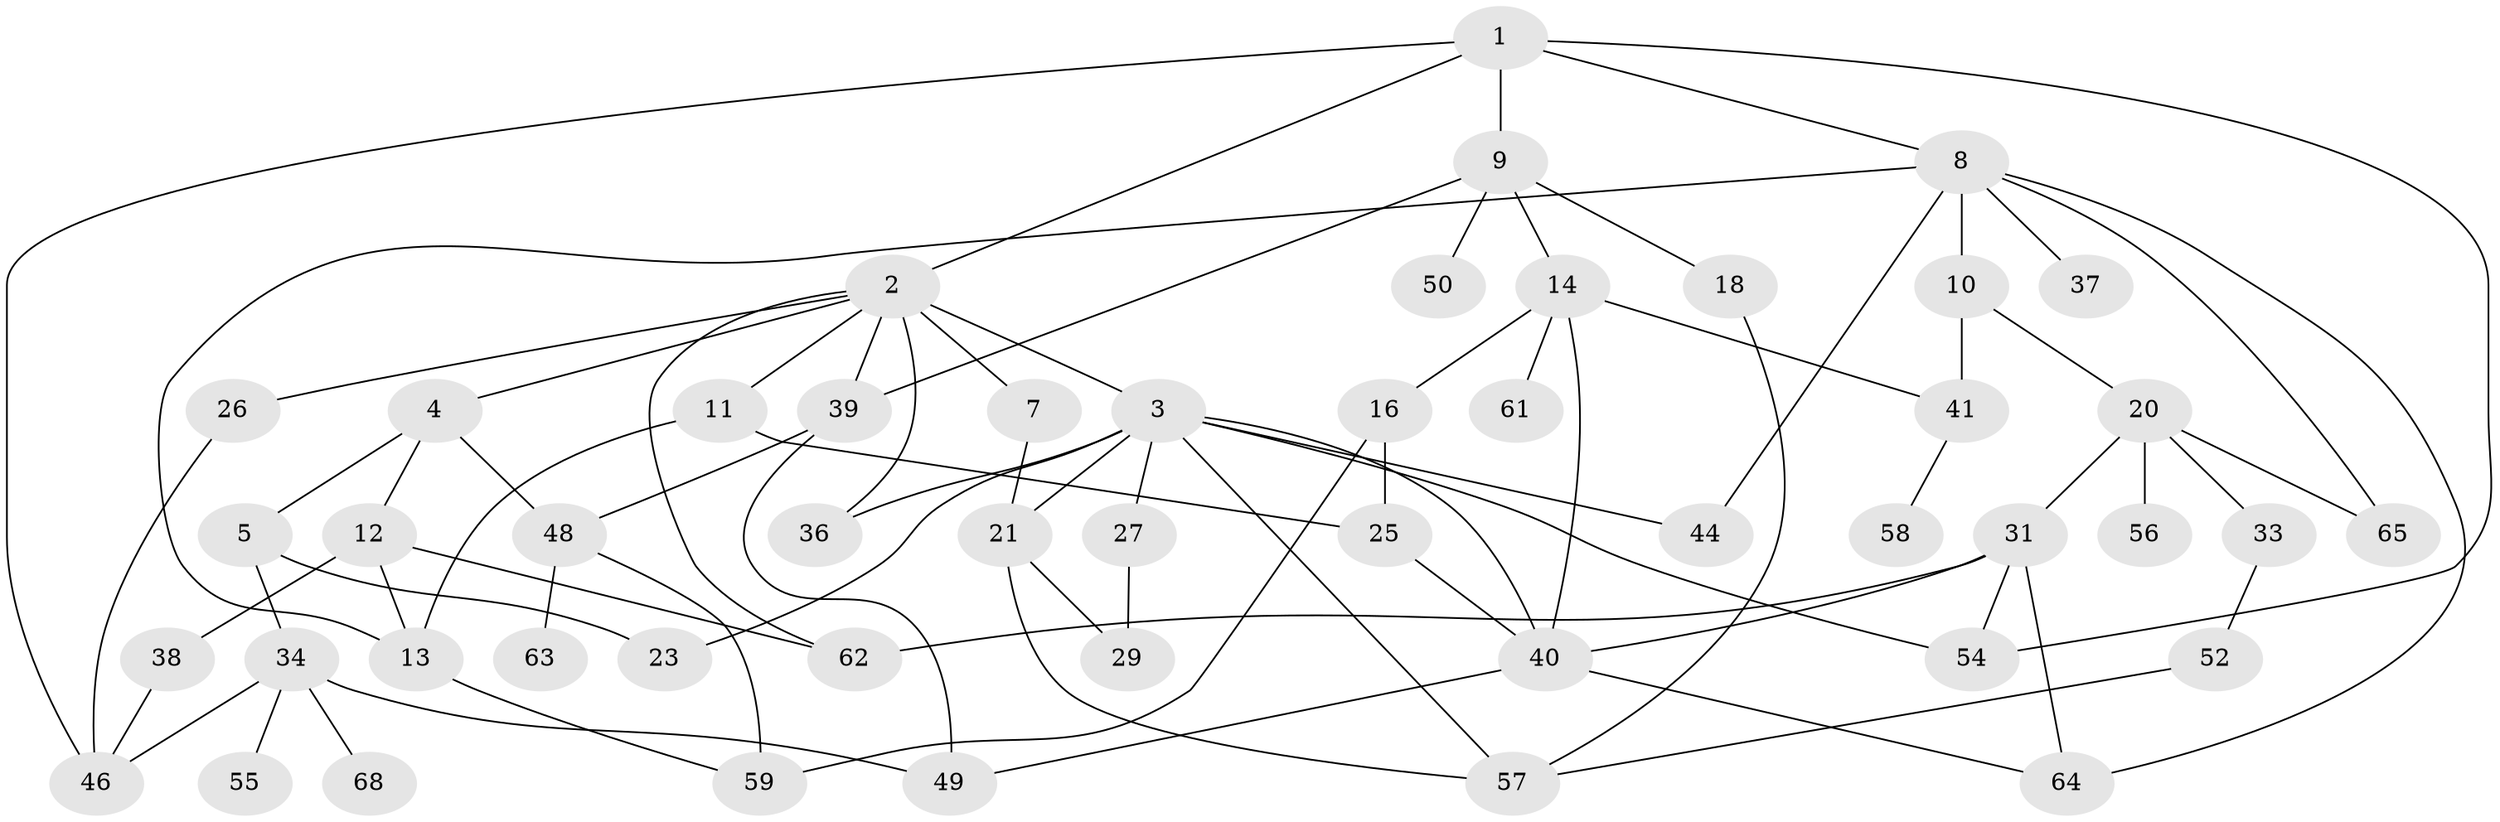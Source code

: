 // original degree distribution, {6: 0.04285714285714286, 8: 0.014285714285714285, 10: 0.014285714285714285, 4: 0.17142857142857143, 2: 0.3, 3: 0.22857142857142856, 5: 0.04285714285714286, 1: 0.18571428571428572}
// Generated by graph-tools (version 1.1) at 2025/10/02/27/25 16:10:54]
// undirected, 49 vertices, 79 edges
graph export_dot {
graph [start="1"]
  node [color=gray90,style=filled];
  1 [super="+66"];
  2 [super="+15"];
  3 [super="+51"];
  4;
  5 [super="+6"];
  7;
  8 [super="+42"];
  9 [super="+30"];
  10 [super="+19"];
  11;
  12 [super="+69"];
  13 [super="+45"];
  14 [super="+17"];
  16 [super="+22"];
  18;
  20 [super="+28"];
  21 [super="+24"];
  23;
  25;
  26;
  27;
  29;
  31 [super="+32"];
  33 [super="+35"];
  34 [super="+53"];
  36;
  37;
  38;
  39 [super="+67"];
  40 [super="+47"];
  41 [super="+43"];
  44;
  46 [super="+70"];
  48 [super="+60"];
  49;
  50;
  52;
  54;
  55;
  56;
  57;
  58;
  59;
  61;
  62;
  63;
  64;
  65;
  68;
  1 -- 2;
  1 -- 8;
  1 -- 9;
  1 -- 54;
  1 -- 46;
  2 -- 3 [weight=2];
  2 -- 4;
  2 -- 7;
  2 -- 11;
  2 -- 26;
  2 -- 62;
  2 -- 36;
  2 -- 39;
  3 -- 21;
  3 -- 27;
  3 -- 36;
  3 -- 44;
  3 -- 54;
  3 -- 57;
  3 -- 23;
  3 -- 40;
  4 -- 5;
  4 -- 12;
  4 -- 48;
  5 -- 34;
  5 -- 23;
  7 -- 21;
  8 -- 10;
  8 -- 37;
  8 -- 65;
  8 -- 64;
  8 -- 44;
  8 -- 13;
  9 -- 14;
  9 -- 18;
  9 -- 39;
  9 -- 50;
  10 -- 20;
  10 -- 41;
  11 -- 13;
  11 -- 25;
  12 -- 38;
  12 -- 13;
  12 -- 62;
  13 -- 59;
  14 -- 16;
  14 -- 41;
  14 -- 40;
  14 -- 61;
  16 -- 25;
  16 -- 59;
  18 -- 57;
  20 -- 33;
  20 -- 56;
  20 -- 65;
  20 -- 31;
  21 -- 29;
  21 -- 57;
  25 -- 40;
  26 -- 46;
  27 -- 29;
  31 -- 54;
  31 -- 62;
  31 -- 40;
  31 -- 64;
  33 -- 52;
  34 -- 49;
  34 -- 68;
  34 -- 55;
  34 -- 46;
  38 -- 46;
  39 -- 48;
  39 -- 49;
  40 -- 49;
  40 -- 64;
  41 -- 58;
  48 -- 59;
  48 -- 63;
  52 -- 57;
}
